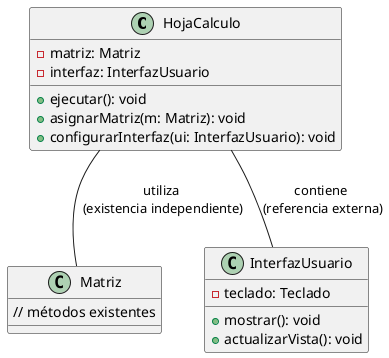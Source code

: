 @startuml

class HojaCalculo {
    - matriz: Matriz
    - interfaz: InterfazUsuario
    + ejecutar(): void
    + asignarMatriz(m: Matriz): void
    + configurarInterfaz(ui: InterfazUsuario): void
}

class Matriz {
    // métodos existentes
}

class InterfazUsuario {
    - teclado: Teclado
    + mostrar(): void
    + actualizarVista(): void
}

HojaCalculo --  Matriz : utiliza \n(existencia independiente)
HojaCalculo -- InterfazUsuario : contiene \n(referencia externa)

